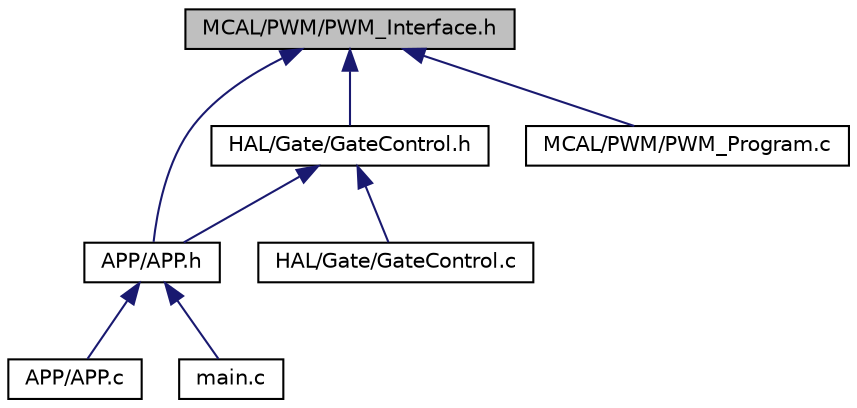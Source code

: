 digraph "MCAL/PWM/PWM_Interface.h"
{
 // LATEX_PDF_SIZE
  edge [fontname="Helvetica",fontsize="10",labelfontname="Helvetica",labelfontsize="10"];
  node [fontname="Helvetica",fontsize="10",shape=record];
  Node1 [label="MCAL/PWM/PWM_Interface.h",height=0.2,width=0.4,color="black", fillcolor="grey75", style="filled", fontcolor="black",tooltip=" "];
  Node1 -> Node2 [dir="back",color="midnightblue",fontsize="10",style="solid",fontname="Helvetica"];
  Node2 [label="APP/APP.h",height=0.2,width=0.4,color="black", fillcolor="white", style="filled",URL="$d3/d05/_a_p_p_8h.html",tooltip=" "];
  Node2 -> Node3 [dir="back",color="midnightblue",fontsize="10",style="solid",fontname="Helvetica"];
  Node3 [label="APP/APP.c",height=0.2,width=0.4,color="black", fillcolor="white", style="filled",URL="$de/d07/_a_p_p_8c.html",tooltip=" "];
  Node2 -> Node4 [dir="back",color="midnightblue",fontsize="10",style="solid",fontname="Helvetica"];
  Node4 [label="main.c",height=0.2,width=0.4,color="black", fillcolor="white", style="filled",URL="$d0/d01/main_8c.html",tooltip=" "];
  Node1 -> Node5 [dir="back",color="midnightblue",fontsize="10",style="solid",fontname="Helvetica"];
  Node5 [label="HAL/Gate/GateControl.h",height=0.2,width=0.4,color="black", fillcolor="white", style="filled",URL="$d9/d06/_gate_control_8h.html",tooltip=" "];
  Node5 -> Node2 [dir="back",color="midnightblue",fontsize="10",style="solid",fontname="Helvetica"];
  Node5 -> Node6 [dir="back",color="midnightblue",fontsize="10",style="solid",fontname="Helvetica"];
  Node6 [label="HAL/Gate/GateControl.c",height=0.2,width=0.4,color="black", fillcolor="white", style="filled",URL="$d7/d00/_gate_control_8c.html",tooltip=" "];
  Node1 -> Node7 [dir="back",color="midnightblue",fontsize="10",style="solid",fontname="Helvetica"];
  Node7 [label="MCAL/PWM/PWM_Program.c",height=0.2,width=0.4,color="black", fillcolor="white", style="filled",URL="$d0/d01/_p_w_m___program_8c.html",tooltip=" "];
}
